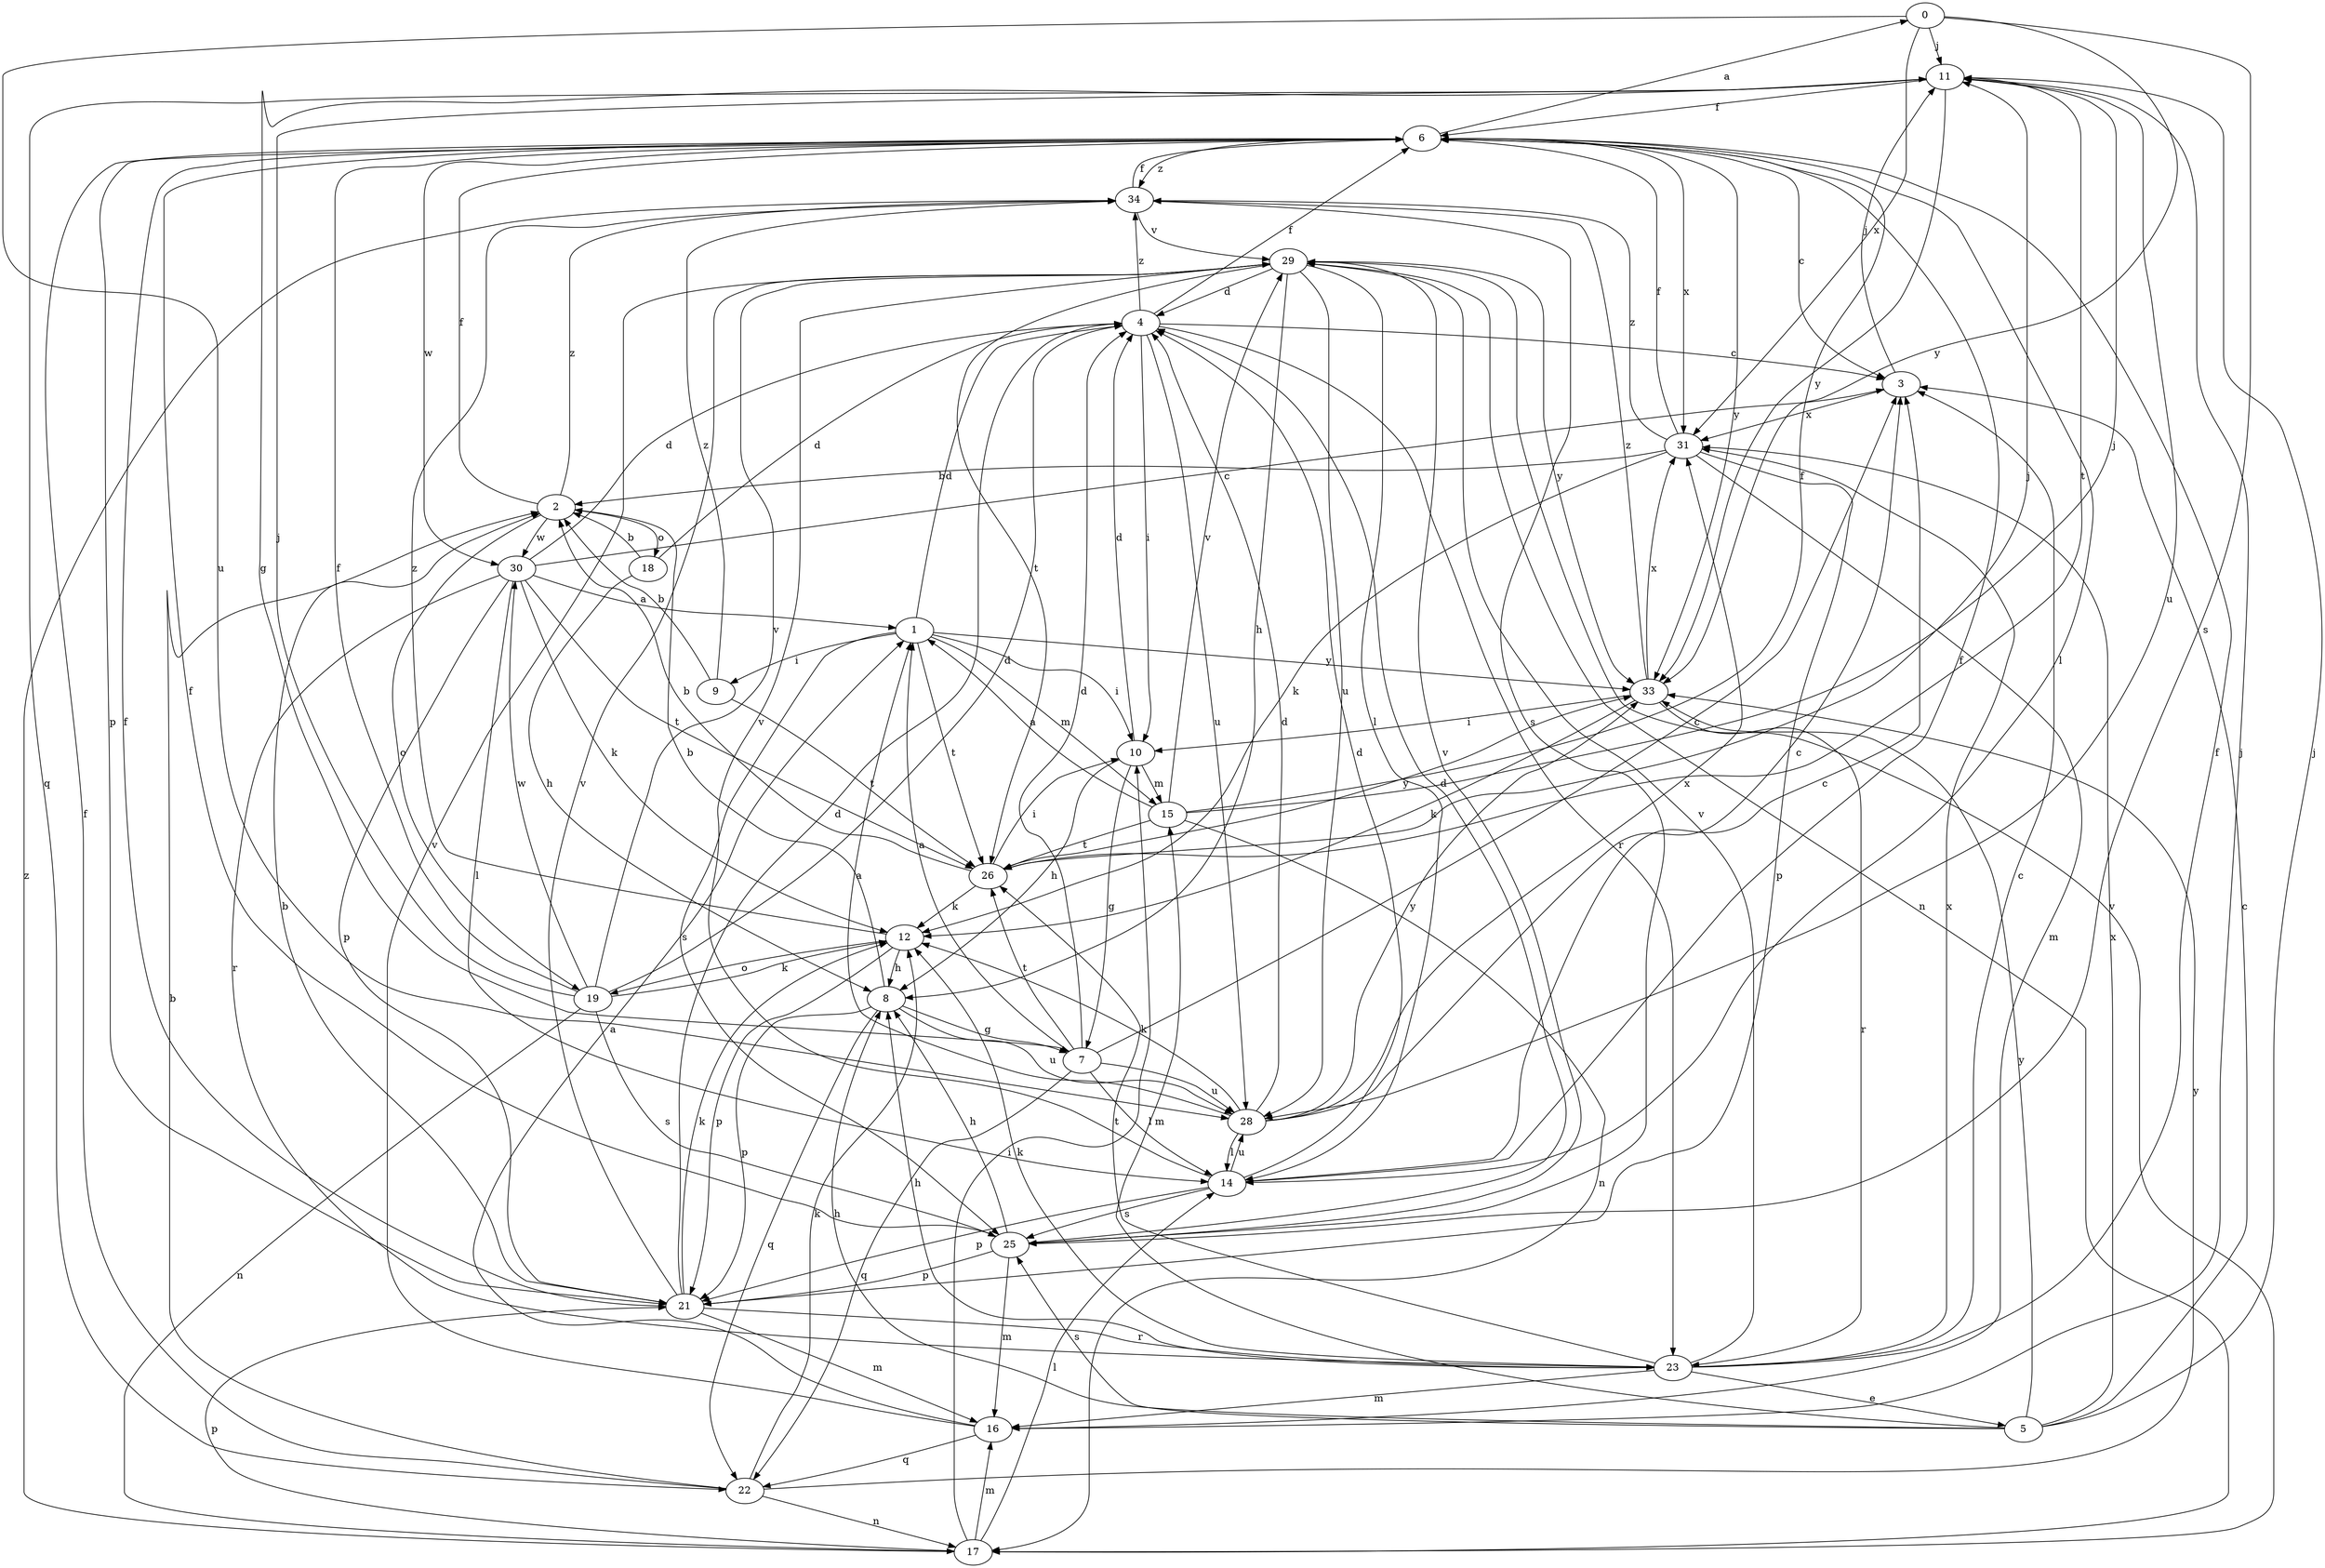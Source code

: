 strict digraph  {
0;
1;
2;
3;
4;
5;
6;
7;
8;
9;
10;
11;
12;
14;
15;
16;
17;
18;
19;
21;
22;
23;
25;
26;
28;
29;
30;
31;
33;
34;
0 -> 11  [label=j];
0 -> 25  [label=s];
0 -> 28  [label=u];
0 -> 31  [label=x];
0 -> 33  [label=y];
1 -> 4  [label=d];
1 -> 9  [label=i];
1 -> 10  [label=i];
1 -> 15  [label=m];
1 -> 25  [label=s];
1 -> 26  [label=t];
1 -> 33  [label=y];
2 -> 6  [label=f];
2 -> 18  [label=o];
2 -> 19  [label=o];
2 -> 30  [label=w];
2 -> 34  [label=z];
3 -> 11  [label=j];
3 -> 31  [label=x];
4 -> 3  [label=c];
4 -> 6  [label=f];
4 -> 10  [label=i];
4 -> 23  [label=r];
4 -> 28  [label=u];
4 -> 34  [label=z];
5 -> 3  [label=c];
5 -> 8  [label=h];
5 -> 11  [label=j];
5 -> 15  [label=m];
5 -> 25  [label=s];
5 -> 31  [label=x];
5 -> 33  [label=y];
6 -> 0  [label=a];
6 -> 3  [label=c];
6 -> 14  [label=l];
6 -> 21  [label=p];
6 -> 30  [label=w];
6 -> 31  [label=x];
6 -> 33  [label=y];
6 -> 34  [label=z];
7 -> 1  [label=a];
7 -> 3  [label=c];
7 -> 4  [label=d];
7 -> 14  [label=l];
7 -> 22  [label=q];
7 -> 26  [label=t];
7 -> 28  [label=u];
8 -> 2  [label=b];
8 -> 7  [label=g];
8 -> 21  [label=p];
8 -> 22  [label=q];
8 -> 28  [label=u];
9 -> 2  [label=b];
9 -> 26  [label=t];
9 -> 34  [label=z];
10 -> 4  [label=d];
10 -> 7  [label=g];
10 -> 8  [label=h];
10 -> 15  [label=m];
11 -> 6  [label=f];
11 -> 7  [label=g];
11 -> 22  [label=q];
11 -> 26  [label=t];
11 -> 28  [label=u];
11 -> 33  [label=y];
12 -> 8  [label=h];
12 -> 19  [label=o];
12 -> 21  [label=p];
12 -> 34  [label=z];
14 -> 3  [label=c];
14 -> 4  [label=d];
14 -> 6  [label=f];
14 -> 21  [label=p];
14 -> 25  [label=s];
14 -> 28  [label=u];
14 -> 29  [label=v];
15 -> 1  [label=a];
15 -> 6  [label=f];
15 -> 11  [label=j];
15 -> 17  [label=n];
15 -> 26  [label=t];
15 -> 29  [label=v];
16 -> 1  [label=a];
16 -> 11  [label=j];
16 -> 22  [label=q];
16 -> 29  [label=v];
17 -> 10  [label=i];
17 -> 14  [label=l];
17 -> 16  [label=m];
17 -> 21  [label=p];
17 -> 29  [label=v];
17 -> 34  [label=z];
18 -> 2  [label=b];
18 -> 4  [label=d];
18 -> 8  [label=h];
19 -> 4  [label=d];
19 -> 6  [label=f];
19 -> 11  [label=j];
19 -> 12  [label=k];
19 -> 17  [label=n];
19 -> 25  [label=s];
19 -> 29  [label=v];
19 -> 30  [label=w];
21 -> 2  [label=b];
21 -> 4  [label=d];
21 -> 6  [label=f];
21 -> 12  [label=k];
21 -> 16  [label=m];
21 -> 23  [label=r];
21 -> 29  [label=v];
22 -> 2  [label=b];
22 -> 6  [label=f];
22 -> 12  [label=k];
22 -> 17  [label=n];
22 -> 33  [label=y];
23 -> 3  [label=c];
23 -> 5  [label=e];
23 -> 6  [label=f];
23 -> 8  [label=h];
23 -> 12  [label=k];
23 -> 16  [label=m];
23 -> 26  [label=t];
23 -> 29  [label=v];
23 -> 31  [label=x];
25 -> 4  [label=d];
25 -> 6  [label=f];
25 -> 8  [label=h];
25 -> 16  [label=m];
25 -> 21  [label=p];
25 -> 29  [label=v];
26 -> 2  [label=b];
26 -> 10  [label=i];
26 -> 11  [label=j];
26 -> 12  [label=k];
26 -> 33  [label=y];
28 -> 1  [label=a];
28 -> 3  [label=c];
28 -> 4  [label=d];
28 -> 12  [label=k];
28 -> 14  [label=l];
28 -> 31  [label=x];
28 -> 33  [label=y];
29 -> 4  [label=d];
29 -> 8  [label=h];
29 -> 14  [label=l];
29 -> 17  [label=n];
29 -> 26  [label=t];
29 -> 28  [label=u];
29 -> 33  [label=y];
30 -> 1  [label=a];
30 -> 3  [label=c];
30 -> 4  [label=d];
30 -> 12  [label=k];
30 -> 14  [label=l];
30 -> 21  [label=p];
30 -> 23  [label=r];
30 -> 26  [label=t];
31 -> 2  [label=b];
31 -> 6  [label=f];
31 -> 12  [label=k];
31 -> 16  [label=m];
31 -> 21  [label=p];
31 -> 34  [label=z];
33 -> 10  [label=i];
33 -> 12  [label=k];
33 -> 23  [label=r];
33 -> 31  [label=x];
33 -> 34  [label=z];
34 -> 6  [label=f];
34 -> 25  [label=s];
34 -> 29  [label=v];
}
